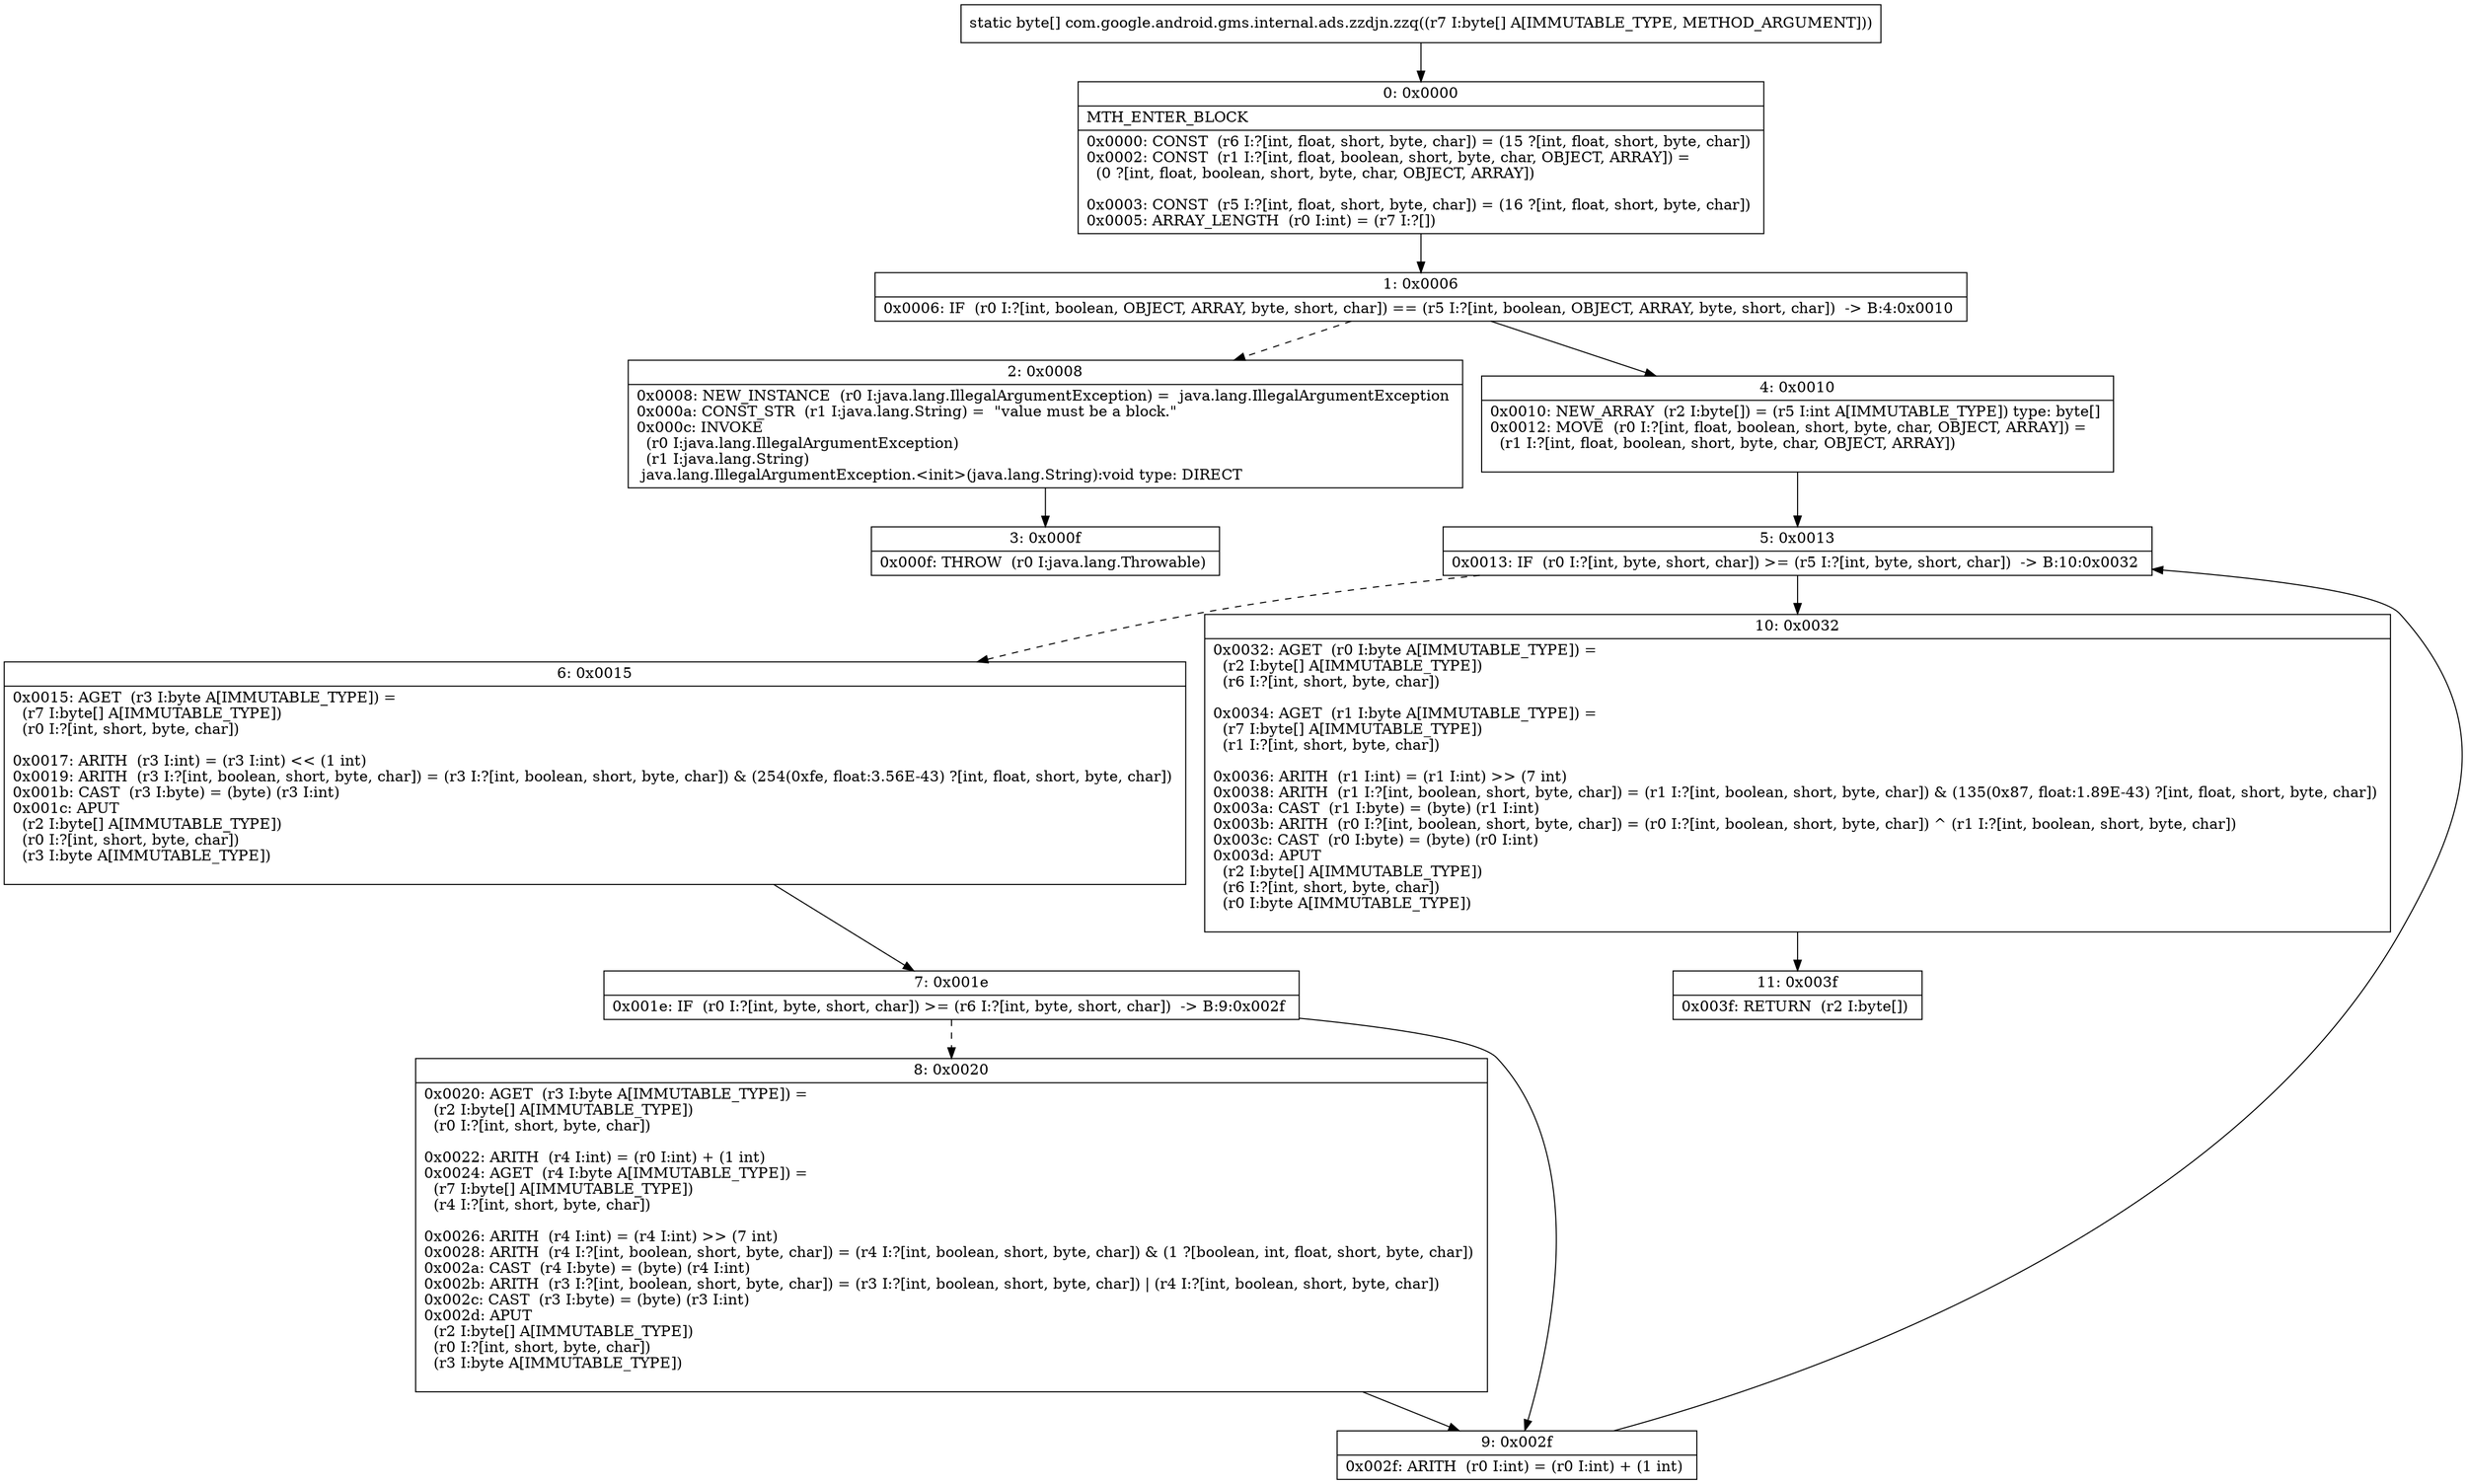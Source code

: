 digraph "CFG forcom.google.android.gms.internal.ads.zzdjn.zzq([B)[B" {
Node_0 [shape=record,label="{0\:\ 0x0000|MTH_ENTER_BLOCK\l|0x0000: CONST  (r6 I:?[int, float, short, byte, char]) = (15 ?[int, float, short, byte, char]) \l0x0002: CONST  (r1 I:?[int, float, boolean, short, byte, char, OBJECT, ARRAY]) = \l  (0 ?[int, float, boolean, short, byte, char, OBJECT, ARRAY])\l \l0x0003: CONST  (r5 I:?[int, float, short, byte, char]) = (16 ?[int, float, short, byte, char]) \l0x0005: ARRAY_LENGTH  (r0 I:int) = (r7 I:?[]) \l}"];
Node_1 [shape=record,label="{1\:\ 0x0006|0x0006: IF  (r0 I:?[int, boolean, OBJECT, ARRAY, byte, short, char]) == (r5 I:?[int, boolean, OBJECT, ARRAY, byte, short, char])  \-\> B:4:0x0010 \l}"];
Node_2 [shape=record,label="{2\:\ 0x0008|0x0008: NEW_INSTANCE  (r0 I:java.lang.IllegalArgumentException) =  java.lang.IllegalArgumentException \l0x000a: CONST_STR  (r1 I:java.lang.String) =  \"value must be a block.\" \l0x000c: INVOKE  \l  (r0 I:java.lang.IllegalArgumentException)\l  (r1 I:java.lang.String)\l java.lang.IllegalArgumentException.\<init\>(java.lang.String):void type: DIRECT \l}"];
Node_3 [shape=record,label="{3\:\ 0x000f|0x000f: THROW  (r0 I:java.lang.Throwable) \l}"];
Node_4 [shape=record,label="{4\:\ 0x0010|0x0010: NEW_ARRAY  (r2 I:byte[]) = (r5 I:int A[IMMUTABLE_TYPE]) type: byte[] \l0x0012: MOVE  (r0 I:?[int, float, boolean, short, byte, char, OBJECT, ARRAY]) = \l  (r1 I:?[int, float, boolean, short, byte, char, OBJECT, ARRAY])\l \l}"];
Node_5 [shape=record,label="{5\:\ 0x0013|0x0013: IF  (r0 I:?[int, byte, short, char]) \>= (r5 I:?[int, byte, short, char])  \-\> B:10:0x0032 \l}"];
Node_6 [shape=record,label="{6\:\ 0x0015|0x0015: AGET  (r3 I:byte A[IMMUTABLE_TYPE]) = \l  (r7 I:byte[] A[IMMUTABLE_TYPE])\l  (r0 I:?[int, short, byte, char])\l \l0x0017: ARITH  (r3 I:int) = (r3 I:int) \<\< (1 int) \l0x0019: ARITH  (r3 I:?[int, boolean, short, byte, char]) = (r3 I:?[int, boolean, short, byte, char]) & (254(0xfe, float:3.56E\-43) ?[int, float, short, byte, char]) \l0x001b: CAST  (r3 I:byte) = (byte) (r3 I:int) \l0x001c: APUT  \l  (r2 I:byte[] A[IMMUTABLE_TYPE])\l  (r0 I:?[int, short, byte, char])\l  (r3 I:byte A[IMMUTABLE_TYPE])\l \l}"];
Node_7 [shape=record,label="{7\:\ 0x001e|0x001e: IF  (r0 I:?[int, byte, short, char]) \>= (r6 I:?[int, byte, short, char])  \-\> B:9:0x002f \l}"];
Node_8 [shape=record,label="{8\:\ 0x0020|0x0020: AGET  (r3 I:byte A[IMMUTABLE_TYPE]) = \l  (r2 I:byte[] A[IMMUTABLE_TYPE])\l  (r0 I:?[int, short, byte, char])\l \l0x0022: ARITH  (r4 I:int) = (r0 I:int) + (1 int) \l0x0024: AGET  (r4 I:byte A[IMMUTABLE_TYPE]) = \l  (r7 I:byte[] A[IMMUTABLE_TYPE])\l  (r4 I:?[int, short, byte, char])\l \l0x0026: ARITH  (r4 I:int) = (r4 I:int) \>\> (7 int) \l0x0028: ARITH  (r4 I:?[int, boolean, short, byte, char]) = (r4 I:?[int, boolean, short, byte, char]) & (1 ?[boolean, int, float, short, byte, char]) \l0x002a: CAST  (r4 I:byte) = (byte) (r4 I:int) \l0x002b: ARITH  (r3 I:?[int, boolean, short, byte, char]) = (r3 I:?[int, boolean, short, byte, char]) \| (r4 I:?[int, boolean, short, byte, char]) \l0x002c: CAST  (r3 I:byte) = (byte) (r3 I:int) \l0x002d: APUT  \l  (r2 I:byte[] A[IMMUTABLE_TYPE])\l  (r0 I:?[int, short, byte, char])\l  (r3 I:byte A[IMMUTABLE_TYPE])\l \l}"];
Node_9 [shape=record,label="{9\:\ 0x002f|0x002f: ARITH  (r0 I:int) = (r0 I:int) + (1 int) \l}"];
Node_10 [shape=record,label="{10\:\ 0x0032|0x0032: AGET  (r0 I:byte A[IMMUTABLE_TYPE]) = \l  (r2 I:byte[] A[IMMUTABLE_TYPE])\l  (r6 I:?[int, short, byte, char])\l \l0x0034: AGET  (r1 I:byte A[IMMUTABLE_TYPE]) = \l  (r7 I:byte[] A[IMMUTABLE_TYPE])\l  (r1 I:?[int, short, byte, char])\l \l0x0036: ARITH  (r1 I:int) = (r1 I:int) \>\> (7 int) \l0x0038: ARITH  (r1 I:?[int, boolean, short, byte, char]) = (r1 I:?[int, boolean, short, byte, char]) & (135(0x87, float:1.89E\-43) ?[int, float, short, byte, char]) \l0x003a: CAST  (r1 I:byte) = (byte) (r1 I:int) \l0x003b: ARITH  (r0 I:?[int, boolean, short, byte, char]) = (r0 I:?[int, boolean, short, byte, char]) ^ (r1 I:?[int, boolean, short, byte, char]) \l0x003c: CAST  (r0 I:byte) = (byte) (r0 I:int) \l0x003d: APUT  \l  (r2 I:byte[] A[IMMUTABLE_TYPE])\l  (r6 I:?[int, short, byte, char])\l  (r0 I:byte A[IMMUTABLE_TYPE])\l \l}"];
Node_11 [shape=record,label="{11\:\ 0x003f|0x003f: RETURN  (r2 I:byte[]) \l}"];
MethodNode[shape=record,label="{static byte[] com.google.android.gms.internal.ads.zzdjn.zzq((r7 I:byte[] A[IMMUTABLE_TYPE, METHOD_ARGUMENT])) }"];
MethodNode -> Node_0;
Node_0 -> Node_1;
Node_1 -> Node_2[style=dashed];
Node_1 -> Node_4;
Node_2 -> Node_3;
Node_4 -> Node_5;
Node_5 -> Node_6[style=dashed];
Node_5 -> Node_10;
Node_6 -> Node_7;
Node_7 -> Node_8[style=dashed];
Node_7 -> Node_9;
Node_8 -> Node_9;
Node_9 -> Node_5;
Node_10 -> Node_11;
}

